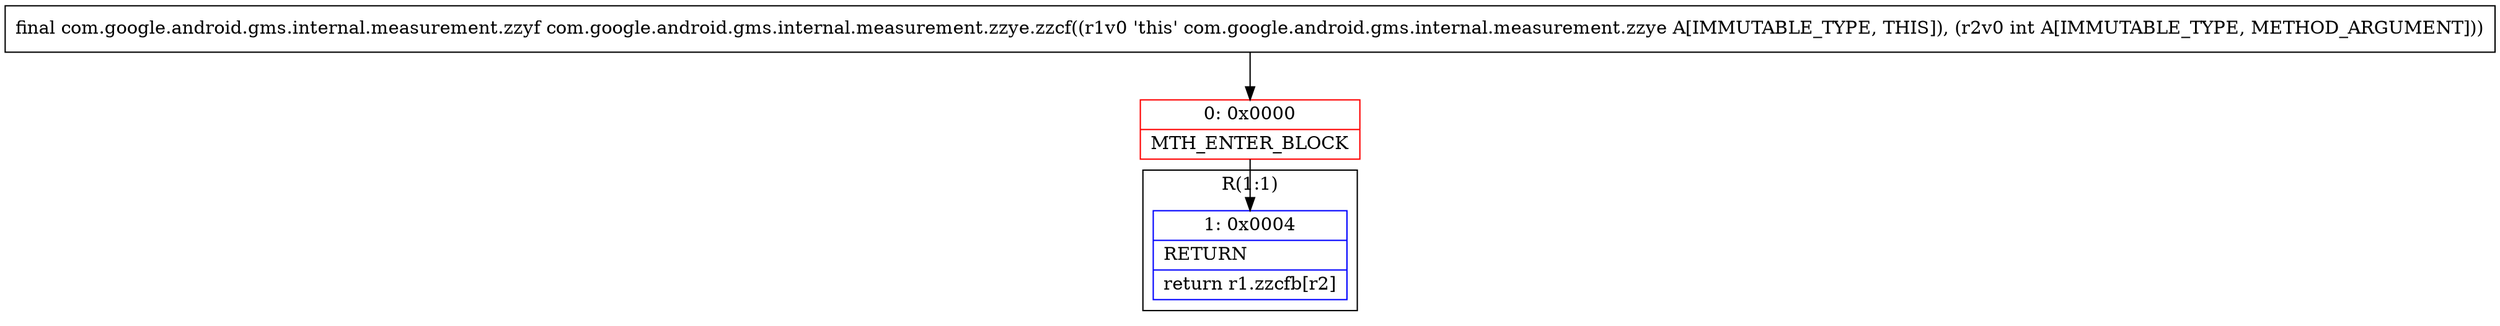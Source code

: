 digraph "CFG forcom.google.android.gms.internal.measurement.zzye.zzcf(I)Lcom\/google\/android\/gms\/internal\/measurement\/zzyf;" {
subgraph cluster_Region_810799374 {
label = "R(1:1)";
node [shape=record,color=blue];
Node_1 [shape=record,label="{1\:\ 0x0004|RETURN\l|return r1.zzcfb[r2]\l}"];
}
Node_0 [shape=record,color=red,label="{0\:\ 0x0000|MTH_ENTER_BLOCK\l}"];
MethodNode[shape=record,label="{final com.google.android.gms.internal.measurement.zzyf com.google.android.gms.internal.measurement.zzye.zzcf((r1v0 'this' com.google.android.gms.internal.measurement.zzye A[IMMUTABLE_TYPE, THIS]), (r2v0 int A[IMMUTABLE_TYPE, METHOD_ARGUMENT])) }"];
MethodNode -> Node_0;
Node_0 -> Node_1;
}

